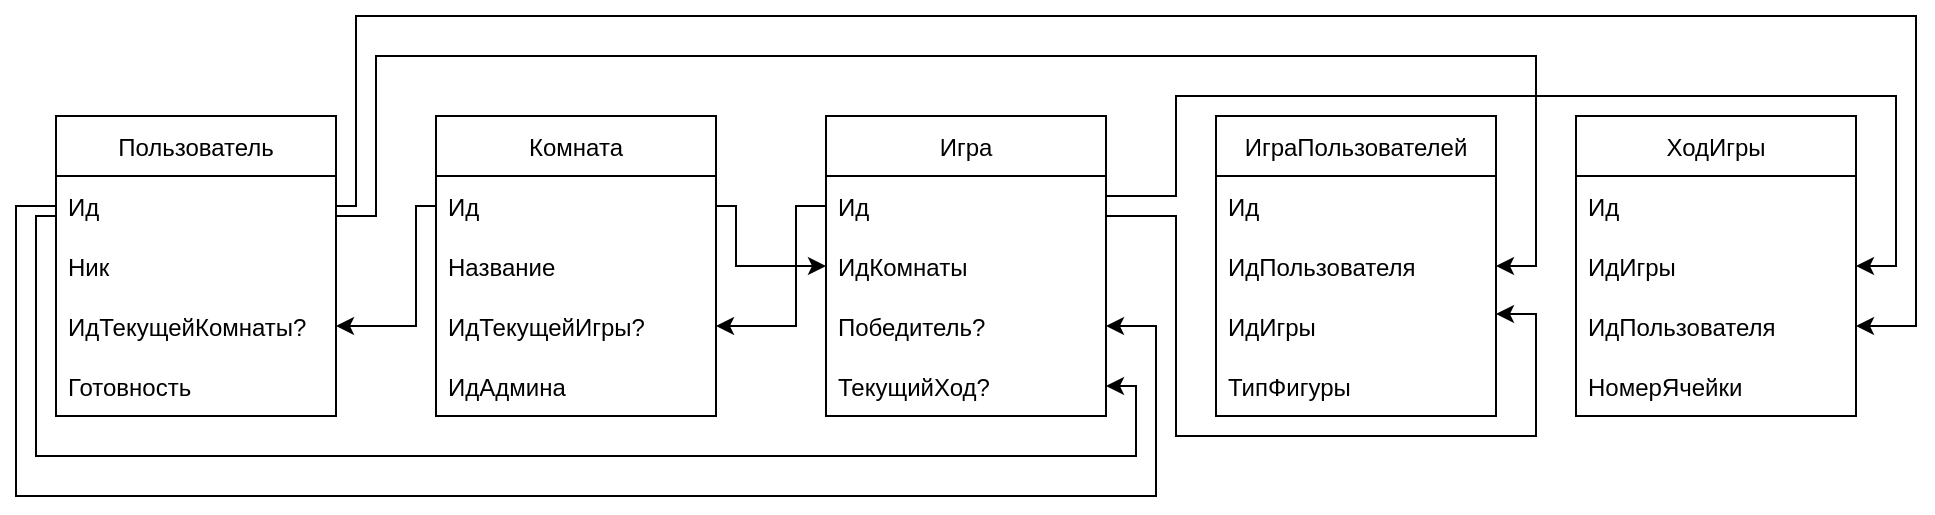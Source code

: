 <mxfile version="20.0.1" type="github">
  <diagram id="ZaCi_uB1NjFAqdQw6VMu" name="Page-1">
    <mxGraphModel dx="1238" dy="547" grid="1" gridSize="10" guides="1" tooltips="1" connect="1" arrows="1" fold="1" page="0" pageScale="1" pageWidth="850" pageHeight="1100" math="0" shadow="0">
      <root>
        <mxCell id="0" />
        <mxCell id="1" parent="0" />
        <mxCell id="BzKpuiVinzIO0FmsP6Cw-34" value="Пользователь" style="swimlane;fontStyle=0;childLayout=stackLayout;horizontal=1;startSize=30;horizontalStack=0;resizeParent=1;resizeParentMax=0;resizeLast=0;collapsible=1;marginBottom=0;" parent="1" vertex="1">
          <mxGeometry x="50" y="70" width="140" height="150" as="geometry" />
        </mxCell>
        <mxCell id="BzKpuiVinzIO0FmsP6Cw-35" value="Ид" style="text;strokeColor=none;fillColor=none;align=left;verticalAlign=middle;spacingLeft=4;spacingRight=4;overflow=hidden;points=[[0,0.5],[1,0.5]];portConstraint=eastwest;rotatable=0;" parent="BzKpuiVinzIO0FmsP6Cw-34" vertex="1">
          <mxGeometry y="30" width="140" height="30" as="geometry" />
        </mxCell>
        <mxCell id="BzKpuiVinzIO0FmsP6Cw-36" value="Ник" style="text;strokeColor=none;fillColor=none;align=left;verticalAlign=middle;spacingLeft=4;spacingRight=4;overflow=hidden;points=[[0,0.5],[1,0.5]];portConstraint=eastwest;rotatable=0;" parent="BzKpuiVinzIO0FmsP6Cw-34" vertex="1">
          <mxGeometry y="60" width="140" height="30" as="geometry" />
        </mxCell>
        <mxCell id="BzKpuiVinzIO0FmsP6Cw-37" value="ИдТекущейКомнаты?" style="text;strokeColor=none;fillColor=none;align=left;verticalAlign=middle;spacingLeft=4;spacingRight=4;overflow=hidden;points=[[0,0.5],[1,0.5]];portConstraint=eastwest;rotatable=0;" parent="BzKpuiVinzIO0FmsP6Cw-34" vertex="1">
          <mxGeometry y="90" width="140" height="30" as="geometry" />
        </mxCell>
        <mxCell id="BzKpuiVinzIO0FmsP6Cw-38" value="Готовность" style="text;strokeColor=none;fillColor=none;align=left;verticalAlign=middle;spacingLeft=4;spacingRight=4;overflow=hidden;points=[[0,0.5],[1,0.5]];portConstraint=eastwest;rotatable=0;" parent="BzKpuiVinzIO0FmsP6Cw-34" vertex="1">
          <mxGeometry y="120" width="140" height="30" as="geometry" />
        </mxCell>
        <mxCell id="BzKpuiVinzIO0FmsP6Cw-39" value="Комната" style="swimlane;fontStyle=0;childLayout=stackLayout;horizontal=1;startSize=30;horizontalStack=0;resizeParent=1;resizeParentMax=0;resizeLast=0;collapsible=1;marginBottom=0;" parent="1" vertex="1">
          <mxGeometry x="240" y="70" width="140" height="150" as="geometry" />
        </mxCell>
        <mxCell id="BzKpuiVinzIO0FmsP6Cw-40" value="Ид" style="text;strokeColor=none;fillColor=none;align=left;verticalAlign=middle;spacingLeft=4;spacingRight=4;overflow=hidden;points=[[0,0.5],[1,0.5]];portConstraint=eastwest;rotatable=0;" parent="BzKpuiVinzIO0FmsP6Cw-39" vertex="1">
          <mxGeometry y="30" width="140" height="30" as="geometry" />
        </mxCell>
        <mxCell id="BzKpuiVinzIO0FmsP6Cw-41" value="Название    " style="text;strokeColor=none;fillColor=none;align=left;verticalAlign=middle;spacingLeft=4;spacingRight=4;overflow=hidden;points=[[0,0.5],[1,0.5]];portConstraint=eastwest;rotatable=0;" parent="BzKpuiVinzIO0FmsP6Cw-39" vertex="1">
          <mxGeometry y="60" width="140" height="30" as="geometry" />
        </mxCell>
        <mxCell id="BzKpuiVinzIO0FmsP6Cw-42" value="ИдТекущейИгры?" style="text;strokeColor=none;fillColor=none;align=left;verticalAlign=middle;spacingLeft=4;spacingRight=4;overflow=hidden;points=[[0,0.5],[1,0.5]];portConstraint=eastwest;rotatable=0;" parent="BzKpuiVinzIO0FmsP6Cw-39" vertex="1">
          <mxGeometry y="90" width="140" height="30" as="geometry" />
        </mxCell>
        <mxCell id="SDKdrSx9SnEfHDNpXULV-1" value="ИдАдмина" style="text;strokeColor=none;fillColor=none;align=left;verticalAlign=middle;spacingLeft=4;spacingRight=4;overflow=hidden;points=[[0,0.5],[1,0.5]];portConstraint=eastwest;rotatable=0;" vertex="1" parent="BzKpuiVinzIO0FmsP6Cw-39">
          <mxGeometry y="120" width="140" height="30" as="geometry" />
        </mxCell>
        <mxCell id="BzKpuiVinzIO0FmsP6Cw-43" value="Игра" style="swimlane;fontStyle=0;childLayout=stackLayout;horizontal=1;startSize=30;horizontalStack=0;resizeParent=1;resizeParentMax=0;resizeLast=0;collapsible=1;marginBottom=0;" parent="1" vertex="1">
          <mxGeometry x="435" y="70" width="140" height="150" as="geometry" />
        </mxCell>
        <mxCell id="BzKpuiVinzIO0FmsP6Cw-44" value="Ид" style="text;strokeColor=none;fillColor=none;align=left;verticalAlign=middle;spacingLeft=4;spacingRight=4;overflow=hidden;points=[[0,0.5],[1,0.5]];portConstraint=eastwest;rotatable=0;" parent="BzKpuiVinzIO0FmsP6Cw-43" vertex="1">
          <mxGeometry y="30" width="140" height="30" as="geometry" />
        </mxCell>
        <mxCell id="BzKpuiVinzIO0FmsP6Cw-45" value="ИдКомнаты" style="text;strokeColor=none;fillColor=none;align=left;verticalAlign=middle;spacingLeft=4;spacingRight=4;overflow=hidden;points=[[0,0.5],[1,0.5]];portConstraint=eastwest;rotatable=0;" parent="BzKpuiVinzIO0FmsP6Cw-43" vertex="1">
          <mxGeometry y="60" width="140" height="30" as="geometry" />
        </mxCell>
        <mxCell id="BzKpuiVinzIO0FmsP6Cw-46" value="Победитель?" style="text;strokeColor=none;fillColor=none;align=left;verticalAlign=middle;spacingLeft=4;spacingRight=4;overflow=hidden;points=[[0,0.5],[1,0.5]];portConstraint=eastwest;rotatable=0;" parent="BzKpuiVinzIO0FmsP6Cw-43" vertex="1">
          <mxGeometry y="90" width="140" height="30" as="geometry" />
        </mxCell>
        <mxCell id="BzKpuiVinzIO0FmsP6Cw-47" value="ТекущийХод?" style="text;strokeColor=none;fillColor=none;align=left;verticalAlign=middle;spacingLeft=4;spacingRight=4;overflow=hidden;points=[[0,0.5],[1,0.5]];portConstraint=eastwest;rotatable=0;" parent="BzKpuiVinzIO0FmsP6Cw-43" vertex="1">
          <mxGeometry y="120" width="140" height="30" as="geometry" />
        </mxCell>
        <mxCell id="BzKpuiVinzIO0FmsP6Cw-48" style="edgeStyle=orthogonalEdgeStyle;rounded=0;orthogonalLoop=1;jettySize=auto;html=1;exitX=0;exitY=0.5;exitDx=0;exitDy=0;entryX=1;entryY=0.5;entryDx=0;entryDy=0;" parent="1" source="BzKpuiVinzIO0FmsP6Cw-40" target="BzKpuiVinzIO0FmsP6Cw-37" edge="1">
          <mxGeometry relative="1" as="geometry">
            <Array as="points">
              <mxPoint x="230" y="115" />
              <mxPoint x="230" y="175" />
            </Array>
          </mxGeometry>
        </mxCell>
        <mxCell id="BzKpuiVinzIO0FmsP6Cw-49" style="edgeStyle=orthogonalEdgeStyle;rounded=0;orthogonalLoop=1;jettySize=auto;html=1;exitX=1;exitY=0.5;exitDx=0;exitDy=0;entryX=0;entryY=0.5;entryDx=0;entryDy=0;" parent="1" source="BzKpuiVinzIO0FmsP6Cw-40" target="BzKpuiVinzIO0FmsP6Cw-45" edge="1">
          <mxGeometry relative="1" as="geometry">
            <Array as="points">
              <mxPoint x="390" y="115" />
              <mxPoint x="390" y="145" />
            </Array>
          </mxGeometry>
        </mxCell>
        <mxCell id="BzKpuiVinzIO0FmsP6Cw-50" value="ИграПользователей" style="swimlane;fontStyle=0;childLayout=stackLayout;horizontal=1;startSize=30;horizontalStack=0;resizeParent=1;resizeParentMax=0;resizeLast=0;collapsible=1;marginBottom=0;" parent="1" vertex="1">
          <mxGeometry x="630" y="70" width="140" height="150" as="geometry" />
        </mxCell>
        <mxCell id="BzKpuiVinzIO0FmsP6Cw-51" value="Ид" style="text;strokeColor=none;fillColor=none;align=left;verticalAlign=middle;spacingLeft=4;spacingRight=4;overflow=hidden;points=[[0,0.5],[1,0.5]];portConstraint=eastwest;rotatable=0;" parent="BzKpuiVinzIO0FmsP6Cw-50" vertex="1">
          <mxGeometry y="30" width="140" height="30" as="geometry" />
        </mxCell>
        <mxCell id="BzKpuiVinzIO0FmsP6Cw-52" value="ИдПользователя" style="text;strokeColor=none;fillColor=none;align=left;verticalAlign=middle;spacingLeft=4;spacingRight=4;overflow=hidden;points=[[0,0.5],[1,0.5]];portConstraint=eastwest;rotatable=0;" parent="BzKpuiVinzIO0FmsP6Cw-50" vertex="1">
          <mxGeometry y="60" width="140" height="30" as="geometry" />
        </mxCell>
        <mxCell id="BzKpuiVinzIO0FmsP6Cw-53" value="ИдИгры" style="text;strokeColor=none;fillColor=none;align=left;verticalAlign=middle;spacingLeft=4;spacingRight=4;overflow=hidden;points=[[0,0.5],[1,0.5]];portConstraint=eastwest;rotatable=0;" parent="BzKpuiVinzIO0FmsP6Cw-50" vertex="1">
          <mxGeometry y="90" width="140" height="30" as="geometry" />
        </mxCell>
        <mxCell id="BzKpuiVinzIO0FmsP6Cw-54" value="ТипФигуры" style="text;strokeColor=none;fillColor=none;align=left;verticalAlign=middle;spacingLeft=4;spacingRight=4;overflow=hidden;points=[[0,0.5],[1,0.5]];portConstraint=eastwest;rotatable=0;" parent="BzKpuiVinzIO0FmsP6Cw-50" vertex="1">
          <mxGeometry y="120" width="140" height="30" as="geometry" />
        </mxCell>
        <mxCell id="BzKpuiVinzIO0FmsP6Cw-55" style="edgeStyle=orthogonalEdgeStyle;rounded=0;orthogonalLoop=1;jettySize=auto;html=1;exitX=1;exitY=0.5;exitDx=0;exitDy=0;entryX=1;entryY=0.5;entryDx=0;entryDy=0;" parent="1" source="BzKpuiVinzIO0FmsP6Cw-35" target="BzKpuiVinzIO0FmsP6Cw-52" edge="1">
          <mxGeometry relative="1" as="geometry">
            <Array as="points">
              <mxPoint x="190" y="120" />
              <mxPoint x="210" y="120" />
              <mxPoint x="210" y="40" />
              <mxPoint x="790" y="40" />
              <mxPoint x="790" y="145" />
            </Array>
          </mxGeometry>
        </mxCell>
        <mxCell id="BzKpuiVinzIO0FmsP6Cw-56" style="edgeStyle=orthogonalEdgeStyle;rounded=0;orthogonalLoop=1;jettySize=auto;html=1;exitX=1;exitY=0.5;exitDx=0;exitDy=0;" parent="1" source="BzKpuiVinzIO0FmsP6Cw-44" edge="1">
          <mxGeometry relative="1" as="geometry">
            <mxPoint x="770" y="169" as="targetPoint" />
            <Array as="points">
              <mxPoint x="575" y="120" />
              <mxPoint x="610" y="120" />
              <mxPoint x="610" y="230" />
              <mxPoint x="790" y="230" />
              <mxPoint x="790" y="169" />
            </Array>
          </mxGeometry>
        </mxCell>
        <mxCell id="BzKpuiVinzIO0FmsP6Cw-57" value="ХодИгры" style="swimlane;fontStyle=0;childLayout=stackLayout;horizontal=1;startSize=30;horizontalStack=0;resizeParent=1;resizeParentMax=0;resizeLast=0;collapsible=1;marginBottom=0;" parent="1" vertex="1">
          <mxGeometry x="810" y="70" width="140" height="150" as="geometry" />
        </mxCell>
        <mxCell id="BzKpuiVinzIO0FmsP6Cw-58" value="Ид" style="text;strokeColor=none;fillColor=none;align=left;verticalAlign=middle;spacingLeft=4;spacingRight=4;overflow=hidden;points=[[0,0.5],[1,0.5]];portConstraint=eastwest;rotatable=0;" parent="BzKpuiVinzIO0FmsP6Cw-57" vertex="1">
          <mxGeometry y="30" width="140" height="30" as="geometry" />
        </mxCell>
        <mxCell id="BzKpuiVinzIO0FmsP6Cw-59" value="ИдИгры" style="text;strokeColor=none;fillColor=none;align=left;verticalAlign=middle;spacingLeft=4;spacingRight=4;overflow=hidden;points=[[0,0.5],[1,0.5]];portConstraint=eastwest;rotatable=0;" parent="BzKpuiVinzIO0FmsP6Cw-57" vertex="1">
          <mxGeometry y="60" width="140" height="30" as="geometry" />
        </mxCell>
        <mxCell id="BzKpuiVinzIO0FmsP6Cw-60" value="ИдПользователя" style="text;strokeColor=none;fillColor=none;align=left;verticalAlign=middle;spacingLeft=4;spacingRight=4;overflow=hidden;points=[[0,0.5],[1,0.5]];portConstraint=eastwest;rotatable=0;" parent="BzKpuiVinzIO0FmsP6Cw-57" vertex="1">
          <mxGeometry y="90" width="140" height="30" as="geometry" />
        </mxCell>
        <mxCell id="BzKpuiVinzIO0FmsP6Cw-61" value="НомерЯчейки" style="text;strokeColor=none;fillColor=none;align=left;verticalAlign=middle;spacingLeft=4;spacingRight=4;overflow=hidden;points=[[0,0.5],[1,0.5]];portConstraint=eastwest;rotatable=0;" parent="BzKpuiVinzIO0FmsP6Cw-57" vertex="1">
          <mxGeometry y="120" width="140" height="30" as="geometry" />
        </mxCell>
        <mxCell id="BzKpuiVinzIO0FmsP6Cw-62" style="edgeStyle=orthogonalEdgeStyle;rounded=0;orthogonalLoop=1;jettySize=auto;html=1;exitX=1;exitY=0.5;exitDx=0;exitDy=0;entryX=1;entryY=0.5;entryDx=0;entryDy=0;" parent="1" source="BzKpuiVinzIO0FmsP6Cw-44" target="BzKpuiVinzIO0FmsP6Cw-59" edge="1">
          <mxGeometry relative="1" as="geometry">
            <Array as="points">
              <mxPoint x="575" y="110" />
              <mxPoint x="610" y="110" />
              <mxPoint x="610" y="60" />
              <mxPoint x="970" y="60" />
              <mxPoint x="970" y="145" />
            </Array>
          </mxGeometry>
        </mxCell>
        <mxCell id="BzKpuiVinzIO0FmsP6Cw-63" style="edgeStyle=orthogonalEdgeStyle;rounded=0;orthogonalLoop=1;jettySize=auto;html=1;exitX=1;exitY=0.5;exitDx=0;exitDy=0;entryX=1;entryY=0.5;entryDx=0;entryDy=0;" parent="1" source="BzKpuiVinzIO0FmsP6Cw-35" target="BzKpuiVinzIO0FmsP6Cw-60" edge="1">
          <mxGeometry relative="1" as="geometry">
            <mxPoint x="210" y="40" as="targetPoint" />
            <Array as="points">
              <mxPoint x="200" y="115" />
              <mxPoint x="200" y="20" />
              <mxPoint x="980" y="20" />
              <mxPoint x="980" y="175" />
            </Array>
          </mxGeometry>
        </mxCell>
        <mxCell id="BzKpuiVinzIO0FmsP6Cw-64" style="edgeStyle=orthogonalEdgeStyle;rounded=0;orthogonalLoop=1;jettySize=auto;html=1;exitX=0;exitY=0.5;exitDx=0;exitDy=0;entryX=1;entryY=0.5;entryDx=0;entryDy=0;" parent="1" source="BzKpuiVinzIO0FmsP6Cw-35" target="BzKpuiVinzIO0FmsP6Cw-47" edge="1">
          <mxGeometry relative="1" as="geometry">
            <Array as="points">
              <mxPoint x="50" y="120" />
              <mxPoint x="40" y="120" />
              <mxPoint x="40" y="240" />
              <mxPoint x="590" y="240" />
              <mxPoint x="590" y="205" />
            </Array>
          </mxGeometry>
        </mxCell>
        <mxCell id="BzKpuiVinzIO0FmsP6Cw-65" style="edgeStyle=orthogonalEdgeStyle;rounded=0;orthogonalLoop=1;jettySize=auto;html=1;exitX=0;exitY=0.5;exitDx=0;exitDy=0;entryX=1;entryY=0.5;entryDx=0;entryDy=0;" parent="1" source="BzKpuiVinzIO0FmsP6Cw-35" target="BzKpuiVinzIO0FmsP6Cw-46" edge="1">
          <mxGeometry relative="1" as="geometry">
            <Array as="points">
              <mxPoint x="30" y="115" />
              <mxPoint x="30" y="260" />
              <mxPoint x="600" y="260" />
              <mxPoint x="600" y="175" />
            </Array>
          </mxGeometry>
        </mxCell>
        <mxCell id="BzKpuiVinzIO0FmsP6Cw-66" style="edgeStyle=orthogonalEdgeStyle;rounded=0;orthogonalLoop=1;jettySize=auto;html=1;exitX=0;exitY=0.5;exitDx=0;exitDy=0;entryX=1;entryY=0.5;entryDx=0;entryDy=0;" parent="1" source="BzKpuiVinzIO0FmsP6Cw-44" target="BzKpuiVinzIO0FmsP6Cw-42" edge="1">
          <mxGeometry relative="1" as="geometry">
            <Array as="points">
              <mxPoint x="420" y="115" />
              <mxPoint x="420" y="175" />
            </Array>
          </mxGeometry>
        </mxCell>
      </root>
    </mxGraphModel>
  </diagram>
</mxfile>
